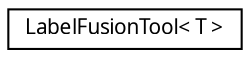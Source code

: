 digraph G
{
  edge [fontname="FreeSans.ttf",fontsize="10",labelfontname="FreeSans.ttf",labelfontsize="10"];
  node [fontname="FreeSans.ttf",fontsize="10",shape=record];
  rankdir=LR;
  Node1 [label="LabelFusionTool\< T \>",height=0.2,width=0.4,color="black", fillcolor="white", style="filled",URL="$class_label_fusion_tool.html"];
}
